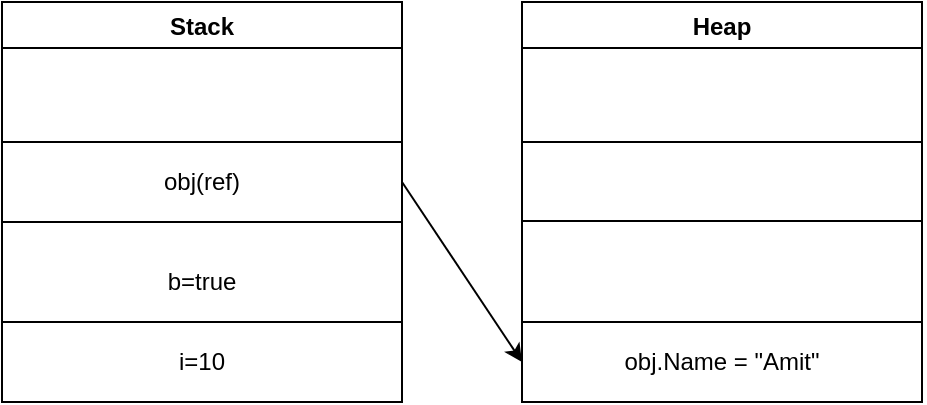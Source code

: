 <mxfile version="13.3.9" type="device"><diagram id="Ue4t_U_gMITBi-A0RNUN" name="Page-1"><mxGraphModel dx="868" dy="510" grid="1" gridSize="10" guides="1" tooltips="1" connect="1" arrows="1" fold="1" page="1" pageScale="1" pageWidth="850" pageHeight="1100" math="0" shadow="0"><root><mxCell id="0"/><mxCell id="1" parent="0"/><mxCell id="qOtnvJ5CDu28mpApo715-1" value="Stack" style="swimlane;" vertex="1" parent="1"><mxGeometry x="150" y="110" width="200" height="200" as="geometry"><mxRectangle x="140" y="110" width="90" height="23" as="alternateBounds"/></mxGeometry></mxCell><mxCell id="qOtnvJ5CDu28mpApo715-5" style="edgeStyle=orthogonalEdgeStyle;rounded=0;orthogonalLoop=1;jettySize=auto;html=1;exitX=0;exitY=0.75;exitDx=0;exitDy=0;entryX=1;entryY=0.75;entryDx=0;entryDy=0;endArrow=none;endFill=0;" edge="1" parent="qOtnvJ5CDu28mpApo715-1"><mxGeometry relative="1" as="geometry"><mxPoint y="110" as="sourcePoint"/><mxPoint x="200" y="110" as="targetPoint"/><Array as="points"><mxPoint x="120" y="110"/><mxPoint x="120" y="110"/></Array></mxGeometry></mxCell><mxCell id="qOtnvJ5CDu28mpApo715-6" style="edgeStyle=orthogonalEdgeStyle;rounded=0;orthogonalLoop=1;jettySize=auto;html=1;exitX=0;exitY=0.75;exitDx=0;exitDy=0;entryX=1;entryY=0.75;entryDx=0;entryDy=0;endArrow=none;endFill=0;" edge="1" parent="qOtnvJ5CDu28mpApo715-1"><mxGeometry relative="1" as="geometry"><mxPoint y="70" as="sourcePoint"/><mxPoint x="200" y="70" as="targetPoint"/><Array as="points"><mxPoint x="120" y="70"/><mxPoint x="120" y="70"/></Array></mxGeometry></mxCell><mxCell id="qOtnvJ5CDu28mpApo715-10" style="edgeStyle=orthogonalEdgeStyle;rounded=0;orthogonalLoop=1;jettySize=auto;html=1;exitX=0;exitY=0.75;exitDx=0;exitDy=0;entryX=1;entryY=0.75;entryDx=0;entryDy=0;endArrow=none;endFill=0;" edge="1" parent="qOtnvJ5CDu28mpApo715-1"><mxGeometry relative="1" as="geometry"><mxPoint y="160" as="sourcePoint"/><mxPoint x="200" y="160" as="targetPoint"/><Array as="points"><mxPoint x="120" y="160"/><mxPoint x="120" y="160"/></Array></mxGeometry></mxCell><mxCell id="qOtnvJ5CDu28mpApo715-11" value="i=10" style="text;html=1;strokeColor=none;fillColor=none;align=center;verticalAlign=middle;whiteSpace=wrap;rounded=0;" vertex="1" parent="qOtnvJ5CDu28mpApo715-1"><mxGeometry x="80" y="170" width="40" height="20" as="geometry"/></mxCell><mxCell id="qOtnvJ5CDu28mpApo715-12" value="b=true" style="text;html=1;strokeColor=none;fillColor=none;align=center;verticalAlign=middle;whiteSpace=wrap;rounded=0;" vertex="1" parent="qOtnvJ5CDu28mpApo715-1"><mxGeometry x="80" y="130" width="40" height="20" as="geometry"/></mxCell><mxCell id="qOtnvJ5CDu28mpApo715-13" value="obj(ref)" style="text;html=1;strokeColor=none;fillColor=none;align=center;verticalAlign=middle;whiteSpace=wrap;rounded=0;" vertex="1" parent="qOtnvJ5CDu28mpApo715-1"><mxGeometry x="80" y="80" width="40" height="20" as="geometry"/></mxCell><mxCell id="qOtnvJ5CDu28mpApo715-2" value="Heap" style="swimlane;" vertex="1" parent="1"><mxGeometry x="410" y="110" width="200" height="200" as="geometry"><mxRectangle x="140" y="110" width="90" height="23" as="alternateBounds"/></mxGeometry></mxCell><mxCell id="qOtnvJ5CDu28mpApo715-7" style="edgeStyle=orthogonalEdgeStyle;rounded=0;orthogonalLoop=1;jettySize=auto;html=1;exitX=0;exitY=0.75;exitDx=0;exitDy=0;entryX=1;entryY=0.75;entryDx=0;entryDy=0;endArrow=none;endFill=0;" edge="1" parent="qOtnvJ5CDu28mpApo715-2"><mxGeometry relative="1" as="geometry"><mxPoint y="109.5" as="sourcePoint"/><mxPoint x="200" y="109.5" as="targetPoint"/><Array as="points"><mxPoint x="120" y="109.5"/><mxPoint x="120" y="109.5"/></Array></mxGeometry></mxCell><mxCell id="qOtnvJ5CDu28mpApo715-8" style="edgeStyle=orthogonalEdgeStyle;rounded=0;orthogonalLoop=1;jettySize=auto;html=1;exitX=0;exitY=0.75;exitDx=0;exitDy=0;entryX=1;entryY=0.75;entryDx=0;entryDy=0;endArrow=none;endFill=0;" edge="1" parent="qOtnvJ5CDu28mpApo715-2"><mxGeometry relative="1" as="geometry"><mxPoint y="70" as="sourcePoint"/><mxPoint x="200" y="70" as="targetPoint"/><Array as="points"><mxPoint x="120" y="70"/><mxPoint x="120" y="70"/></Array></mxGeometry></mxCell><mxCell id="qOtnvJ5CDu28mpApo715-9" style="edgeStyle=orthogonalEdgeStyle;rounded=0;orthogonalLoop=1;jettySize=auto;html=1;exitX=0;exitY=0.75;exitDx=0;exitDy=0;entryX=1;entryY=0.75;entryDx=0;entryDy=0;endArrow=none;endFill=0;" edge="1" parent="qOtnvJ5CDu28mpApo715-2"><mxGeometry relative="1" as="geometry"><mxPoint y="160" as="sourcePoint"/><mxPoint x="200" y="160" as="targetPoint"/><Array as="points"><mxPoint x="120" y="160"/><mxPoint x="120" y="160"/></Array></mxGeometry></mxCell><mxCell id="qOtnvJ5CDu28mpApo715-14" value="obj.Name = &quot;Amit&quot;" style="text;html=1;strokeColor=none;fillColor=none;align=center;verticalAlign=middle;whiteSpace=wrap;rounded=0;" vertex="1" parent="qOtnvJ5CDu28mpApo715-2"><mxGeometry x="45" y="170" width="110" height="20" as="geometry"/></mxCell><mxCell id="qOtnvJ5CDu28mpApo715-15" value="" style="endArrow=classic;html=1;" edge="1" parent="1"><mxGeometry width="50" height="50" relative="1" as="geometry"><mxPoint x="350" y="200" as="sourcePoint"/><mxPoint x="410" y="290" as="targetPoint"/></mxGeometry></mxCell></root></mxGraphModel></diagram></mxfile>